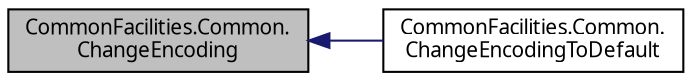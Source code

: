 digraph "CommonFacilities.Common.ChangeEncoding"
{
  edge [fontname="FreeSans.ttf",fontsize="10",labelfontname="FreeSans.ttf",labelfontsize="10"];
  node [fontname="FreeSans.ttf",fontsize="10",shape=record];
  rankdir="LR";
  Node1 [label="CommonFacilities.Common.\lChangeEncoding",height=0.2,width=0.4,color="black", fillcolor="grey75", style="filled", fontcolor="black"];
  Node1 -> Node2 [dir="back",color="midnightblue",fontsize="10",style="solid",fontname="FreeSans.ttf"];
  Node2 [label="CommonFacilities.Common.\lChangeEncodingToDefault",height=0.2,width=0.4,color="black", fillcolor="white", style="filled",URL="$class_common_facilities_1_1_common.html#aed9598e87c129a29ea42256bbd64d975",tooltip="Смена кодировки на кодировку по умолчанию "];
}
